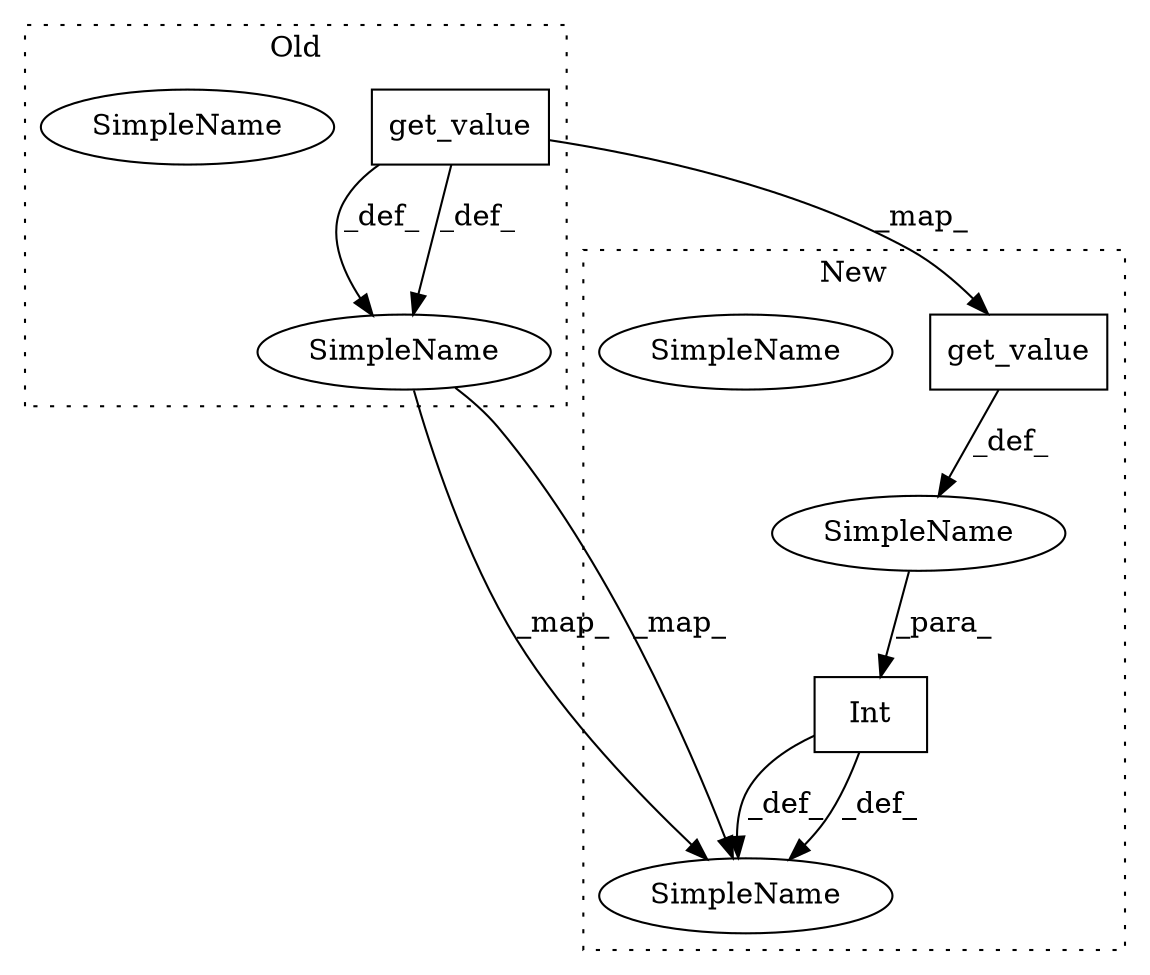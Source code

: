 digraph G {
subgraph cluster0 {
1 [label="get_value" a="32" s="20440" l="11" shape="box"];
3 [label="SimpleName" a="42" s="20418" l="1" shape="ellipse"];
6 [label="SimpleName" a="42" s="20418" l="1" shape="ellipse"];
label = "Old";
style="dotted";
}
subgraph cluster1 {
2 [label="get_value" a="32" s="20348" l="11" shape="box"];
4 [label="SimpleName" a="42" s="20322" l="1" shape="ellipse"];
5 [label="SimpleName" a="42" s="20322" l="1" shape="ellipse"];
7 [label="SimpleName" a="42" s="" l="" shape="ellipse"];
8 [label="Int" a="32" s="20324,20359" l="4,1" shape="box"];
label = "New";
style="dotted";
}
1 -> 2 [label="_map_"];
1 -> 6 [label="_def_"];
1 -> 6 [label="_def_"];
2 -> 7 [label="_def_"];
6 -> 5 [label="_map_"];
6 -> 5 [label="_map_"];
7 -> 8 [label="_para_"];
8 -> 5 [label="_def_"];
8 -> 5 [label="_def_"];
}